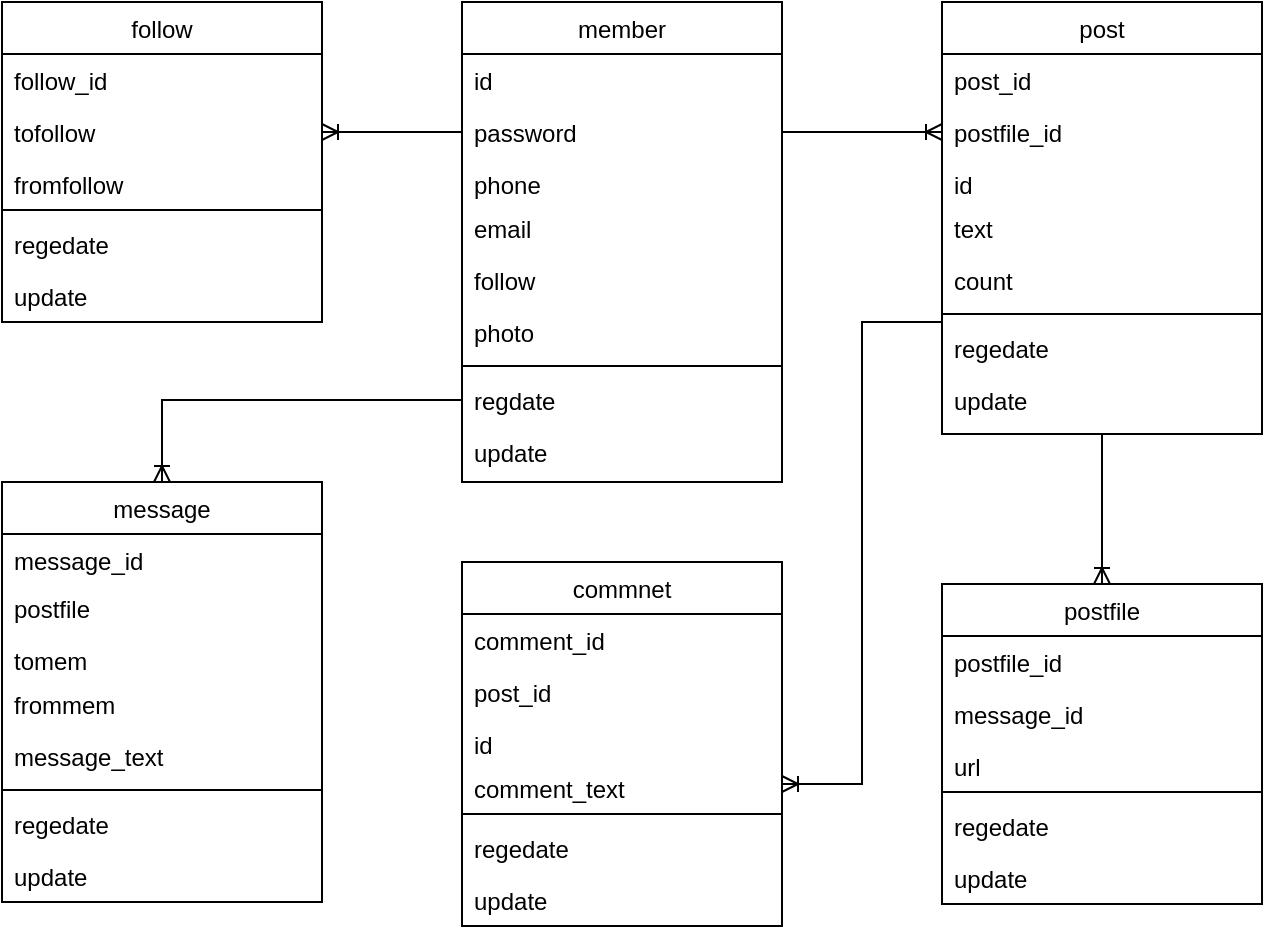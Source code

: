 <mxfile version="14.8.6" type="github">
  <diagram id="C5RBs43oDa-KdzZeNtuy" name="Page-1">
    <mxGraphModel dx="1422" dy="794" grid="1" gridSize="10" guides="1" tooltips="1" connect="1" arrows="1" fold="1" page="1" pageScale="1" pageWidth="827" pageHeight="1169" math="0" shadow="0">
      <root>
        <mxCell id="WIyWlLk6GJQsqaUBKTNV-0" />
        <mxCell id="WIyWlLk6GJQsqaUBKTNV-1" parent="WIyWlLk6GJQsqaUBKTNV-0" />
        <mxCell id="QqXp_I3UxwW01hrR6Np3-59" value="" style="edgeStyle=orthogonalEdgeStyle;rounded=0;orthogonalLoop=1;jettySize=auto;html=1;entryX=0.5;entryY=0;entryDx=0;entryDy=0;endArrow=ERoneToMany;endFill=0;" edge="1" parent="WIyWlLk6GJQsqaUBKTNV-1" source="zkfFHV4jXpPFQw0GAbJ--17" target="QqXp_I3UxwW01hrR6Np3-0">
          <mxGeometry relative="1" as="geometry" />
        </mxCell>
        <mxCell id="zkfFHV4jXpPFQw0GAbJ--17" value="post" style="swimlane;fontStyle=0;align=center;verticalAlign=top;childLayout=stackLayout;horizontal=1;startSize=26;horizontalStack=0;resizeParent=1;resizeLast=0;collapsible=1;marginBottom=0;rounded=0;shadow=0;strokeWidth=1;" parent="WIyWlLk6GJQsqaUBKTNV-1" vertex="1">
          <mxGeometry x="560" y="90" width="160" height="216" as="geometry">
            <mxRectangle x="550" y="140" width="160" height="26" as="alternateBounds" />
          </mxGeometry>
        </mxCell>
        <mxCell id="zkfFHV4jXpPFQw0GAbJ--18" value="post_id&#xa;" style="text;align=left;verticalAlign=top;spacingLeft=4;spacingRight=4;overflow=hidden;rotatable=0;points=[[0,0.5],[1,0.5]];portConstraint=eastwest;" parent="zkfFHV4jXpPFQw0GAbJ--17" vertex="1">
          <mxGeometry y="26" width="160" height="26" as="geometry" />
        </mxCell>
        <mxCell id="zkfFHV4jXpPFQw0GAbJ--19" value="postfile_id" style="text;align=left;verticalAlign=top;spacingLeft=4;spacingRight=4;overflow=hidden;rotatable=0;points=[[0,0.5],[1,0.5]];portConstraint=eastwest;rounded=0;shadow=0;html=0;" parent="zkfFHV4jXpPFQw0GAbJ--17" vertex="1">
          <mxGeometry y="52" width="160" height="26" as="geometry" />
        </mxCell>
        <mxCell id="zkfFHV4jXpPFQw0GAbJ--20" value="id" style="text;align=left;verticalAlign=top;spacingLeft=4;spacingRight=4;overflow=hidden;rotatable=0;points=[[0,0.5],[1,0.5]];portConstraint=eastwest;rounded=0;shadow=0;html=0;" parent="zkfFHV4jXpPFQw0GAbJ--17" vertex="1">
          <mxGeometry y="78" width="160" height="22" as="geometry" />
        </mxCell>
        <mxCell id="zkfFHV4jXpPFQw0GAbJ--21" value="text" style="text;align=left;verticalAlign=top;spacingLeft=4;spacingRight=4;overflow=hidden;rotatable=0;points=[[0,0.5],[1,0.5]];portConstraint=eastwest;rounded=0;shadow=0;html=0;" parent="zkfFHV4jXpPFQw0GAbJ--17" vertex="1">
          <mxGeometry y="100" width="160" height="26" as="geometry" />
        </mxCell>
        <mxCell id="zkfFHV4jXpPFQw0GAbJ--22" value="count" style="text;align=left;verticalAlign=top;spacingLeft=4;spacingRight=4;overflow=hidden;rotatable=0;points=[[0,0.5],[1,0.5]];portConstraint=eastwest;rounded=0;shadow=0;html=0;" parent="zkfFHV4jXpPFQw0GAbJ--17" vertex="1">
          <mxGeometry y="126" width="160" height="26" as="geometry" />
        </mxCell>
        <mxCell id="zkfFHV4jXpPFQw0GAbJ--23" value="" style="line;html=1;strokeWidth=1;align=left;verticalAlign=middle;spacingTop=-1;spacingLeft=3;spacingRight=3;rotatable=0;labelPosition=right;points=[];portConstraint=eastwest;" parent="zkfFHV4jXpPFQw0GAbJ--17" vertex="1">
          <mxGeometry y="152" width="160" height="8" as="geometry" />
        </mxCell>
        <mxCell id="zkfFHV4jXpPFQw0GAbJ--24" value="regedate" style="text;align=left;verticalAlign=top;spacingLeft=4;spacingRight=4;overflow=hidden;rotatable=0;points=[[0,0.5],[1,0.5]];portConstraint=eastwest;" parent="zkfFHV4jXpPFQw0GAbJ--17" vertex="1">
          <mxGeometry y="160" width="160" height="26" as="geometry" />
        </mxCell>
        <mxCell id="zkfFHV4jXpPFQw0GAbJ--25" value="update" style="text;align=left;verticalAlign=top;spacingLeft=4;spacingRight=4;overflow=hidden;rotatable=0;points=[[0,0.5],[1,0.5]];portConstraint=eastwest;" parent="zkfFHV4jXpPFQw0GAbJ--17" vertex="1">
          <mxGeometry y="186" width="160" height="26" as="geometry" />
        </mxCell>
        <mxCell id="QqXp_I3UxwW01hrR6Np3-0" value="postfile" style="swimlane;fontStyle=0;align=center;verticalAlign=top;childLayout=stackLayout;horizontal=1;startSize=26;horizontalStack=0;resizeParent=1;resizeLast=0;collapsible=1;marginBottom=0;rounded=0;shadow=0;strokeWidth=1;" vertex="1" parent="WIyWlLk6GJQsqaUBKTNV-1">
          <mxGeometry x="560" y="381" width="160" height="160" as="geometry">
            <mxRectangle x="550" y="140" width="160" height="26" as="alternateBounds" />
          </mxGeometry>
        </mxCell>
        <mxCell id="QqXp_I3UxwW01hrR6Np3-1" value="postfile_id" style="text;align=left;verticalAlign=top;spacingLeft=4;spacingRight=4;overflow=hidden;rotatable=0;points=[[0,0.5],[1,0.5]];portConstraint=eastwest;" vertex="1" parent="QqXp_I3UxwW01hrR6Np3-0">
          <mxGeometry y="26" width="160" height="26" as="geometry" />
        </mxCell>
        <mxCell id="QqXp_I3UxwW01hrR6Np3-2" value="message_id" style="text;align=left;verticalAlign=top;spacingLeft=4;spacingRight=4;overflow=hidden;rotatable=0;points=[[0,0.5],[1,0.5]];portConstraint=eastwest;rounded=0;shadow=0;html=0;" vertex="1" parent="QqXp_I3UxwW01hrR6Np3-0">
          <mxGeometry y="52" width="160" height="26" as="geometry" />
        </mxCell>
        <mxCell id="QqXp_I3UxwW01hrR6Np3-3" value="url" style="text;align=left;verticalAlign=top;spacingLeft=4;spacingRight=4;overflow=hidden;rotatable=0;points=[[0,0.5],[1,0.5]];portConstraint=eastwest;rounded=0;shadow=0;html=0;" vertex="1" parent="QqXp_I3UxwW01hrR6Np3-0">
          <mxGeometry y="78" width="160" height="22" as="geometry" />
        </mxCell>
        <mxCell id="QqXp_I3UxwW01hrR6Np3-6" value="" style="line;html=1;strokeWidth=1;align=left;verticalAlign=middle;spacingTop=-1;spacingLeft=3;spacingRight=3;rotatable=0;labelPosition=right;points=[];portConstraint=eastwest;" vertex="1" parent="QqXp_I3UxwW01hrR6Np3-0">
          <mxGeometry y="100" width="160" height="8" as="geometry" />
        </mxCell>
        <mxCell id="QqXp_I3UxwW01hrR6Np3-7" value="regedate" style="text;align=left;verticalAlign=top;spacingLeft=4;spacingRight=4;overflow=hidden;rotatable=0;points=[[0,0.5],[1,0.5]];portConstraint=eastwest;" vertex="1" parent="QqXp_I3UxwW01hrR6Np3-0">
          <mxGeometry y="108" width="160" height="26" as="geometry" />
        </mxCell>
        <mxCell id="QqXp_I3UxwW01hrR6Np3-8" value="update" style="text;align=left;verticalAlign=top;spacingLeft=4;spacingRight=4;overflow=hidden;rotatable=0;points=[[0,0.5],[1,0.5]];portConstraint=eastwest;" vertex="1" parent="QqXp_I3UxwW01hrR6Np3-0">
          <mxGeometry y="134" width="160" height="26" as="geometry" />
        </mxCell>
        <mxCell id="QqXp_I3UxwW01hrR6Np3-10" value="follow" style="swimlane;fontStyle=0;align=center;verticalAlign=top;childLayout=stackLayout;horizontal=1;startSize=26;horizontalStack=0;resizeParent=1;resizeLast=0;collapsible=1;marginBottom=0;rounded=0;shadow=0;strokeWidth=1;" vertex="1" parent="WIyWlLk6GJQsqaUBKTNV-1">
          <mxGeometry x="90" y="90" width="160" height="160" as="geometry">
            <mxRectangle x="550" y="140" width="160" height="26" as="alternateBounds" />
          </mxGeometry>
        </mxCell>
        <mxCell id="QqXp_I3UxwW01hrR6Np3-11" value="follow_id" style="text;align=left;verticalAlign=top;spacingLeft=4;spacingRight=4;overflow=hidden;rotatable=0;points=[[0,0.5],[1,0.5]];portConstraint=eastwest;" vertex="1" parent="QqXp_I3UxwW01hrR6Np3-10">
          <mxGeometry y="26" width="160" height="26" as="geometry" />
        </mxCell>
        <mxCell id="QqXp_I3UxwW01hrR6Np3-12" value="tofollow" style="text;align=left;verticalAlign=top;spacingLeft=4;spacingRight=4;overflow=hidden;rotatable=0;points=[[0,0.5],[1,0.5]];portConstraint=eastwest;rounded=0;shadow=0;html=0;" vertex="1" parent="QqXp_I3UxwW01hrR6Np3-10">
          <mxGeometry y="52" width="160" height="26" as="geometry" />
        </mxCell>
        <mxCell id="QqXp_I3UxwW01hrR6Np3-13" value="fromfollow" style="text;align=left;verticalAlign=top;spacingLeft=4;spacingRight=4;overflow=hidden;rotatable=0;points=[[0,0.5],[1,0.5]];portConstraint=eastwest;rounded=0;shadow=0;html=0;" vertex="1" parent="QqXp_I3UxwW01hrR6Np3-10">
          <mxGeometry y="78" width="160" height="22" as="geometry" />
        </mxCell>
        <mxCell id="QqXp_I3UxwW01hrR6Np3-14" value="" style="line;html=1;strokeWidth=1;align=left;verticalAlign=middle;spacingTop=-1;spacingLeft=3;spacingRight=3;rotatable=0;labelPosition=right;points=[];portConstraint=eastwest;" vertex="1" parent="QqXp_I3UxwW01hrR6Np3-10">
          <mxGeometry y="100" width="160" height="8" as="geometry" />
        </mxCell>
        <mxCell id="QqXp_I3UxwW01hrR6Np3-15" value="regedate" style="text;align=left;verticalAlign=top;spacingLeft=4;spacingRight=4;overflow=hidden;rotatable=0;points=[[0,0.5],[1,0.5]];portConstraint=eastwest;" vertex="1" parent="QqXp_I3UxwW01hrR6Np3-10">
          <mxGeometry y="108" width="160" height="26" as="geometry" />
        </mxCell>
        <mxCell id="QqXp_I3UxwW01hrR6Np3-16" value="update" style="text;align=left;verticalAlign=top;spacingLeft=4;spacingRight=4;overflow=hidden;rotatable=0;points=[[0,0.5],[1,0.5]];portConstraint=eastwest;" vertex="1" parent="QqXp_I3UxwW01hrR6Np3-10">
          <mxGeometry y="134" width="160" height="26" as="geometry" />
        </mxCell>
        <mxCell id="QqXp_I3UxwW01hrR6Np3-17" value="message" style="swimlane;fontStyle=0;align=center;verticalAlign=top;childLayout=stackLayout;horizontal=1;startSize=26;horizontalStack=0;resizeParent=1;resizeLast=0;collapsible=1;marginBottom=0;rounded=0;shadow=0;strokeWidth=1;" vertex="1" parent="WIyWlLk6GJQsqaUBKTNV-1">
          <mxGeometry x="90" y="330" width="160" height="210" as="geometry">
            <mxRectangle x="550" y="140" width="160" height="26" as="alternateBounds" />
          </mxGeometry>
        </mxCell>
        <mxCell id="QqXp_I3UxwW01hrR6Np3-18" value="message_id" style="text;align=left;verticalAlign=top;spacingLeft=4;spacingRight=4;overflow=hidden;rotatable=0;points=[[0,0.5],[1,0.5]];portConstraint=eastwest;" vertex="1" parent="QqXp_I3UxwW01hrR6Np3-17">
          <mxGeometry y="26" width="160" height="24" as="geometry" />
        </mxCell>
        <mxCell id="QqXp_I3UxwW01hrR6Np3-19" value="postfile" style="text;align=left;verticalAlign=top;spacingLeft=4;spacingRight=4;overflow=hidden;rotatable=0;points=[[0,0.5],[1,0.5]];portConstraint=eastwest;rounded=0;shadow=0;html=0;" vertex="1" parent="QqXp_I3UxwW01hrR6Np3-17">
          <mxGeometry y="50" width="160" height="26" as="geometry" />
        </mxCell>
        <mxCell id="QqXp_I3UxwW01hrR6Np3-20" value="tomem" style="text;align=left;verticalAlign=top;spacingLeft=4;spacingRight=4;overflow=hidden;rotatable=0;points=[[0,0.5],[1,0.5]];portConstraint=eastwest;rounded=0;shadow=0;html=0;" vertex="1" parent="QqXp_I3UxwW01hrR6Np3-17">
          <mxGeometry y="76" width="160" height="22" as="geometry" />
        </mxCell>
        <mxCell id="QqXp_I3UxwW01hrR6Np3-22" value="frommem" style="text;align=left;verticalAlign=top;spacingLeft=4;spacingRight=4;overflow=hidden;rotatable=0;points=[[0,0.5],[1,0.5]];portConstraint=eastwest;" vertex="1" parent="QqXp_I3UxwW01hrR6Np3-17">
          <mxGeometry y="98" width="160" height="26" as="geometry" />
        </mxCell>
        <mxCell id="QqXp_I3UxwW01hrR6Np3-23" value="message_text" style="text;align=left;verticalAlign=top;spacingLeft=4;spacingRight=4;overflow=hidden;rotatable=0;points=[[0,0.5],[1,0.5]];portConstraint=eastwest;" vertex="1" parent="QqXp_I3UxwW01hrR6Np3-17">
          <mxGeometry y="124" width="160" height="26" as="geometry" />
        </mxCell>
        <mxCell id="QqXp_I3UxwW01hrR6Np3-21" value="" style="line;html=1;strokeWidth=1;align=left;verticalAlign=middle;spacingTop=-1;spacingLeft=3;spacingRight=3;rotatable=0;labelPosition=right;points=[];portConstraint=eastwest;" vertex="1" parent="QqXp_I3UxwW01hrR6Np3-17">
          <mxGeometry y="150" width="160" height="8" as="geometry" />
        </mxCell>
        <mxCell id="QqXp_I3UxwW01hrR6Np3-31" value="regedate" style="text;align=left;verticalAlign=top;spacingLeft=4;spacingRight=4;overflow=hidden;rotatable=0;points=[[0,0.5],[1,0.5]];portConstraint=eastwest;" vertex="1" parent="QqXp_I3UxwW01hrR6Np3-17">
          <mxGeometry y="158" width="160" height="26" as="geometry" />
        </mxCell>
        <mxCell id="QqXp_I3UxwW01hrR6Np3-32" value="update" style="text;align=left;verticalAlign=top;spacingLeft=4;spacingRight=4;overflow=hidden;rotatable=0;points=[[0,0.5],[1,0.5]];portConstraint=eastwest;" vertex="1" parent="QqXp_I3UxwW01hrR6Np3-17">
          <mxGeometry y="184" width="160" height="26" as="geometry" />
        </mxCell>
        <mxCell id="QqXp_I3UxwW01hrR6Np3-24" value="commnet" style="swimlane;fontStyle=0;align=center;verticalAlign=top;childLayout=stackLayout;horizontal=1;startSize=26;horizontalStack=0;resizeParent=1;resizeLast=0;collapsible=1;marginBottom=0;rounded=0;shadow=0;strokeWidth=1;" vertex="1" parent="WIyWlLk6GJQsqaUBKTNV-1">
          <mxGeometry x="320" y="370" width="160" height="182" as="geometry">
            <mxRectangle x="550" y="140" width="160" height="26" as="alternateBounds" />
          </mxGeometry>
        </mxCell>
        <mxCell id="QqXp_I3UxwW01hrR6Np3-25" value="comment_id" style="text;align=left;verticalAlign=top;spacingLeft=4;spacingRight=4;overflow=hidden;rotatable=0;points=[[0,0.5],[1,0.5]];portConstraint=eastwest;" vertex="1" parent="QqXp_I3UxwW01hrR6Np3-24">
          <mxGeometry y="26" width="160" height="26" as="geometry" />
        </mxCell>
        <mxCell id="QqXp_I3UxwW01hrR6Np3-26" value="post_id" style="text;align=left;verticalAlign=top;spacingLeft=4;spacingRight=4;overflow=hidden;rotatable=0;points=[[0,0.5],[1,0.5]];portConstraint=eastwest;rounded=0;shadow=0;html=0;" vertex="1" parent="QqXp_I3UxwW01hrR6Np3-24">
          <mxGeometry y="52" width="160" height="26" as="geometry" />
        </mxCell>
        <mxCell id="QqXp_I3UxwW01hrR6Np3-27" value="id" style="text;align=left;verticalAlign=top;spacingLeft=4;spacingRight=4;overflow=hidden;rotatable=0;points=[[0,0.5],[1,0.5]];portConstraint=eastwest;rounded=0;shadow=0;html=0;" vertex="1" parent="QqXp_I3UxwW01hrR6Np3-24">
          <mxGeometry y="78" width="160" height="22" as="geometry" />
        </mxCell>
        <mxCell id="QqXp_I3UxwW01hrR6Np3-37" value="comment_text" style="text;align=left;verticalAlign=top;spacingLeft=4;spacingRight=4;overflow=hidden;rotatable=0;points=[[0,0.5],[1,0.5]];portConstraint=eastwest;rounded=0;shadow=0;html=0;" vertex="1" parent="QqXp_I3UxwW01hrR6Np3-24">
          <mxGeometry y="100" width="160" height="22" as="geometry" />
        </mxCell>
        <mxCell id="QqXp_I3UxwW01hrR6Np3-28" value="" style="line;html=1;strokeWidth=1;align=left;verticalAlign=middle;spacingTop=-1;spacingLeft=3;spacingRight=3;rotatable=0;labelPosition=right;points=[];portConstraint=eastwest;" vertex="1" parent="QqXp_I3UxwW01hrR6Np3-24">
          <mxGeometry y="122" width="160" height="8" as="geometry" />
        </mxCell>
        <mxCell id="QqXp_I3UxwW01hrR6Np3-29" value="regedate" style="text;align=left;verticalAlign=top;spacingLeft=4;spacingRight=4;overflow=hidden;rotatable=0;points=[[0,0.5],[1,0.5]];portConstraint=eastwest;" vertex="1" parent="QqXp_I3UxwW01hrR6Np3-24">
          <mxGeometry y="130" width="160" height="26" as="geometry" />
        </mxCell>
        <mxCell id="QqXp_I3UxwW01hrR6Np3-30" value="update" style="text;align=left;verticalAlign=top;spacingLeft=4;spacingRight=4;overflow=hidden;rotatable=0;points=[[0,0.5],[1,0.5]];portConstraint=eastwest;" vertex="1" parent="QqXp_I3UxwW01hrR6Np3-24">
          <mxGeometry y="156" width="160" height="26" as="geometry" />
        </mxCell>
        <mxCell id="QqXp_I3UxwW01hrR6Np3-48" value="member" style="swimlane;fontStyle=0;align=center;verticalAlign=top;childLayout=stackLayout;horizontal=1;startSize=26;horizontalStack=0;resizeParent=1;resizeLast=0;collapsible=1;marginBottom=0;rounded=0;shadow=0;strokeWidth=1;" vertex="1" parent="WIyWlLk6GJQsqaUBKTNV-1">
          <mxGeometry x="320" y="90" width="160" height="240" as="geometry">
            <mxRectangle x="550" y="140" width="160" height="26" as="alternateBounds" />
          </mxGeometry>
        </mxCell>
        <mxCell id="QqXp_I3UxwW01hrR6Np3-49" value="id" style="text;align=left;verticalAlign=top;spacingLeft=4;spacingRight=4;overflow=hidden;rotatable=0;points=[[0,0.5],[1,0.5]];portConstraint=eastwest;" vertex="1" parent="QqXp_I3UxwW01hrR6Np3-48">
          <mxGeometry y="26" width="160" height="26" as="geometry" />
        </mxCell>
        <mxCell id="QqXp_I3UxwW01hrR6Np3-50" value="password" style="text;align=left;verticalAlign=top;spacingLeft=4;spacingRight=4;overflow=hidden;rotatable=0;points=[[0,0.5],[1,0.5]];portConstraint=eastwest;rounded=0;shadow=0;html=0;" vertex="1" parent="QqXp_I3UxwW01hrR6Np3-48">
          <mxGeometry y="52" width="160" height="26" as="geometry" />
        </mxCell>
        <mxCell id="QqXp_I3UxwW01hrR6Np3-51" value="phone" style="text;align=left;verticalAlign=top;spacingLeft=4;spacingRight=4;overflow=hidden;rotatable=0;points=[[0,0.5],[1,0.5]];portConstraint=eastwest;rounded=0;shadow=0;html=0;" vertex="1" parent="QqXp_I3UxwW01hrR6Np3-48">
          <mxGeometry y="78" width="160" height="22" as="geometry" />
        </mxCell>
        <mxCell id="QqXp_I3UxwW01hrR6Np3-52" value="email" style="text;align=left;verticalAlign=top;spacingLeft=4;spacingRight=4;overflow=hidden;rotatable=0;points=[[0,0.5],[1,0.5]];portConstraint=eastwest;rounded=0;shadow=0;html=0;" vertex="1" parent="QqXp_I3UxwW01hrR6Np3-48">
          <mxGeometry y="100" width="160" height="26" as="geometry" />
        </mxCell>
        <mxCell id="QqXp_I3UxwW01hrR6Np3-53" value="follow" style="text;align=left;verticalAlign=top;spacingLeft=4;spacingRight=4;overflow=hidden;rotatable=0;points=[[0,0.5],[1,0.5]];portConstraint=eastwest;rounded=0;shadow=0;html=0;" vertex="1" parent="QqXp_I3UxwW01hrR6Np3-48">
          <mxGeometry y="126" width="160" height="26" as="geometry" />
        </mxCell>
        <mxCell id="QqXp_I3UxwW01hrR6Np3-55" value="photo" style="text;align=left;verticalAlign=top;spacingLeft=4;spacingRight=4;overflow=hidden;rotatable=0;points=[[0,0.5],[1,0.5]];portConstraint=eastwest;" vertex="1" parent="QqXp_I3UxwW01hrR6Np3-48">
          <mxGeometry y="152" width="160" height="26" as="geometry" />
        </mxCell>
        <mxCell id="QqXp_I3UxwW01hrR6Np3-54" value="" style="line;html=1;strokeWidth=1;align=left;verticalAlign=middle;spacingTop=-1;spacingLeft=3;spacingRight=3;rotatable=0;labelPosition=right;points=[];portConstraint=eastwest;" vertex="1" parent="QqXp_I3UxwW01hrR6Np3-48">
          <mxGeometry y="178" width="160" height="8" as="geometry" />
        </mxCell>
        <mxCell id="QqXp_I3UxwW01hrR6Np3-58" value="regdate" style="text;align=left;verticalAlign=top;spacingLeft=4;spacingRight=4;overflow=hidden;rotatable=0;points=[[0,0.5],[1,0.5]];portConstraint=eastwest;" vertex="1" parent="QqXp_I3UxwW01hrR6Np3-48">
          <mxGeometry y="186" width="160" height="26" as="geometry" />
        </mxCell>
        <mxCell id="QqXp_I3UxwW01hrR6Np3-56" value="update" style="text;align=left;verticalAlign=top;spacingLeft=4;spacingRight=4;overflow=hidden;rotatable=0;points=[[0,0.5],[1,0.5]];portConstraint=eastwest;" vertex="1" parent="QqXp_I3UxwW01hrR6Np3-48">
          <mxGeometry y="212" width="160" height="28" as="geometry" />
        </mxCell>
        <mxCell id="QqXp_I3UxwW01hrR6Np3-61" value="" style="edgeStyle=orthogonalEdgeStyle;rounded=0;orthogonalLoop=1;jettySize=auto;html=1;endArrow=ERoneToMany;endFill=0;entryX=1;entryY=0.5;entryDx=0;entryDy=0;exitX=0;exitY=0.5;exitDx=0;exitDy=0;" edge="1" parent="WIyWlLk6GJQsqaUBKTNV-1" source="zkfFHV4jXpPFQw0GAbJ--25" target="QqXp_I3UxwW01hrR6Np3-37">
          <mxGeometry relative="1" as="geometry">
            <Array as="points">
              <mxPoint x="560" y="250" />
              <mxPoint x="520" y="250" />
              <mxPoint x="520" y="481" />
            </Array>
          </mxGeometry>
        </mxCell>
        <mxCell id="QqXp_I3UxwW01hrR6Np3-62" value="" style="edgeStyle=orthogonalEdgeStyle;rounded=0;orthogonalLoop=1;jettySize=auto;html=1;endArrow=ERoneToMany;endFill=0;entryX=0;entryY=0.5;entryDx=0;entryDy=0;" edge="1" parent="WIyWlLk6GJQsqaUBKTNV-1" source="QqXp_I3UxwW01hrR6Np3-50" target="zkfFHV4jXpPFQw0GAbJ--19">
          <mxGeometry relative="1" as="geometry">
            <Array as="points" />
          </mxGeometry>
        </mxCell>
        <mxCell id="QqXp_I3UxwW01hrR6Np3-63" value="" style="edgeStyle=orthogonalEdgeStyle;rounded=0;orthogonalLoop=1;jettySize=auto;html=1;endArrow=ERoneToMany;endFill=0;entryX=1;entryY=0.5;entryDx=0;entryDy=0;" edge="1" parent="WIyWlLk6GJQsqaUBKTNV-1" source="QqXp_I3UxwW01hrR6Np3-50" target="QqXp_I3UxwW01hrR6Np3-12">
          <mxGeometry relative="1" as="geometry">
            <mxPoint x="260" y="155" as="targetPoint" />
            <Array as="points" />
          </mxGeometry>
        </mxCell>
        <mxCell id="QqXp_I3UxwW01hrR6Np3-65" value="" style="edgeStyle=orthogonalEdgeStyle;rounded=0;orthogonalLoop=1;jettySize=auto;html=1;endArrow=ERoneToMany;endFill=0;entryX=0.5;entryY=0;entryDx=0;entryDy=0;" edge="1" parent="WIyWlLk6GJQsqaUBKTNV-1" source="QqXp_I3UxwW01hrR6Np3-58" target="QqXp_I3UxwW01hrR6Np3-17">
          <mxGeometry relative="1" as="geometry">
            <mxPoint x="170" y="320" as="targetPoint" />
          </mxGeometry>
        </mxCell>
      </root>
    </mxGraphModel>
  </diagram>
</mxfile>
